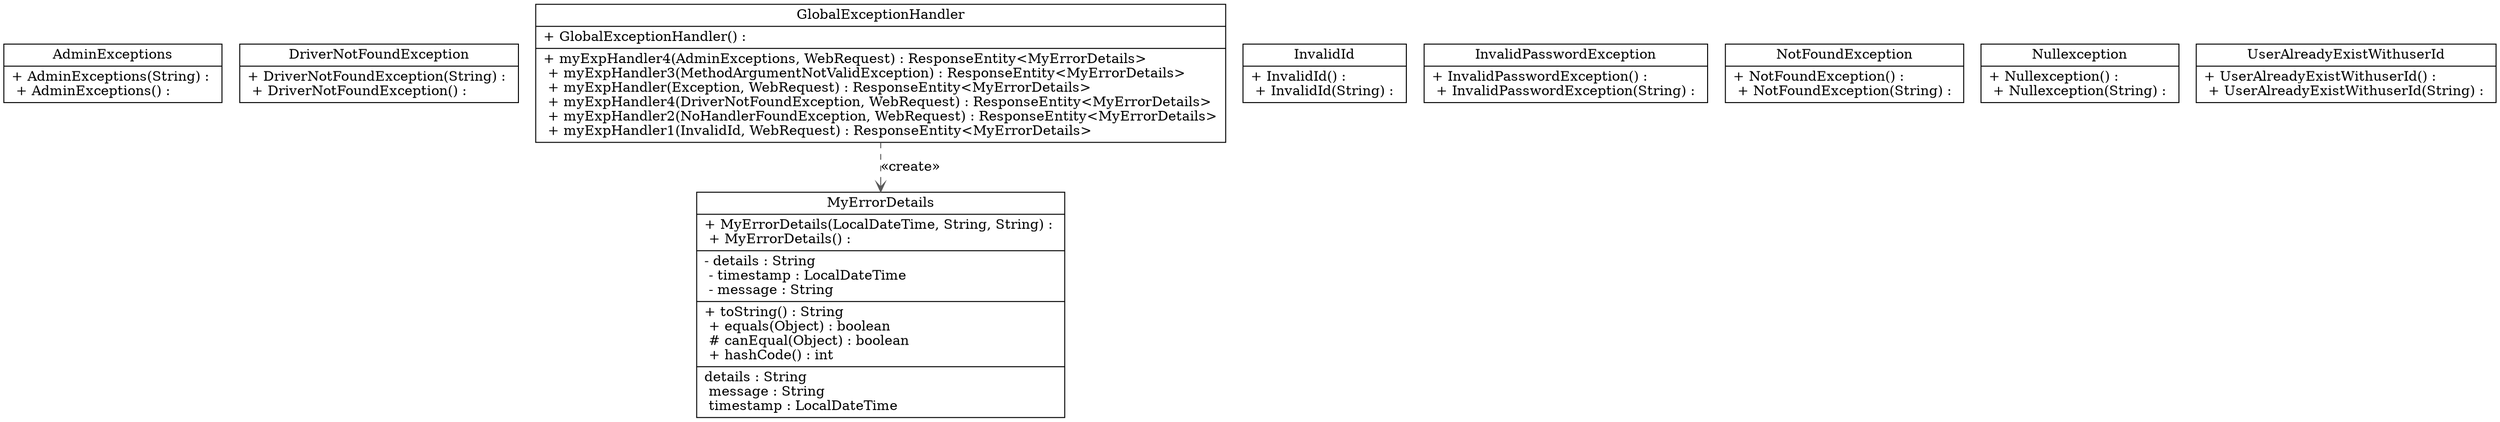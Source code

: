 digraph "package" {

splines  = ortho;
fontname = "Inconsolata";

node [colorscheme = ylgnbu4];
edge [colorscheme = dark28, dir = both];

AdminExceptions            [shape = record, pos = "1.889,2.903!"     , label = "{ AdminExceptions | + AdminExceptions(String) : \l + AdminExceptions() : \l }"];
DriverNotFoundException    [shape = record, pos = "6.764,4.569!"     , label = "{ DriverNotFoundException | + DriverNotFoundException(String) : \l + DriverNotFoundException() : \l }"];
GlobalExceptionHandler     [shape = record, pos = "-1.778,7.778!"    , label = "{ GlobalExceptionHandler | + GlobalExceptionHandler() : \l|+ myExpHandler4(AdminExceptions, WebRequest) : ResponseEntity\<MyErrorDetails\>\l + myExpHandler3(MethodArgumentNotValidException) : ResponseEntity\<MyErrorDetails\>\l + myExpHandler(Exception, WebRequest) : ResponseEntity\<MyErrorDetails\>\l + myExpHandler4(DriverNotFoundException, WebRequest) : ResponseEntity\<MyErrorDetails\>\l + myExpHandler2(NoHandlerFoundException, WebRequest) : ResponseEntity\<MyErrorDetails\>\l + myExpHandler1(InvalidId, WebRequest) : ResponseEntity\<MyErrorDetails\>\l }"];
InvalidId                  [shape = record, pos = "-1.778,1.236!"    , label = "{ InvalidId | + InvalidId() : \l + InvalidId(String) : \l }"];
InvalidPasswordException   [shape = record, pos = "2.569,4.569!"     , label = "{ InvalidPasswordException | + InvalidPasswordException() : \l + InvalidPasswordException(String) : \l }"];
MyErrorDetails             [shape = record, pos = "0.014,12.611!"    , label = "{ MyErrorDetails | + MyErrorDetails(LocalDateTime, String, String) : \l + MyErrorDetails() : \l|- details : String\l - timestamp : LocalDateTime\l - message : String\l|+ toString() : String\l + equals(Object) : boolean\l # canEqual(Object) : boolean\l + hashCode() : int\l| details : String\l  message : String\l  timestamp : LocalDateTime\l }"];
NotFoundException          [shape = record, pos = "-1.778,2.903!"    , label = "{ NotFoundException | + NotFoundException() : \l + NotFoundException(String) : \l }"];
Nullexception              [shape = record, pos = "5.347,2.903!"     , label = "{ Nullexception | + Nullexception() : \l + Nullexception(String) : \l }"];
UserAlreadyExistWithuserId [shape = record, pos = "-1.778,4.569!"    , label = "{ UserAlreadyExistWithuserId | + UserAlreadyExistWithuserId() : \l + UserAlreadyExistWithuserId(String) : \l }"];

GlobalExceptionHandler     -> MyErrorDetails             [color = "#595959", style = dashed, arrowtail = none    , arrowhead = vee     , taillabel = "", label = "«create»", headlabel = ""];

}
